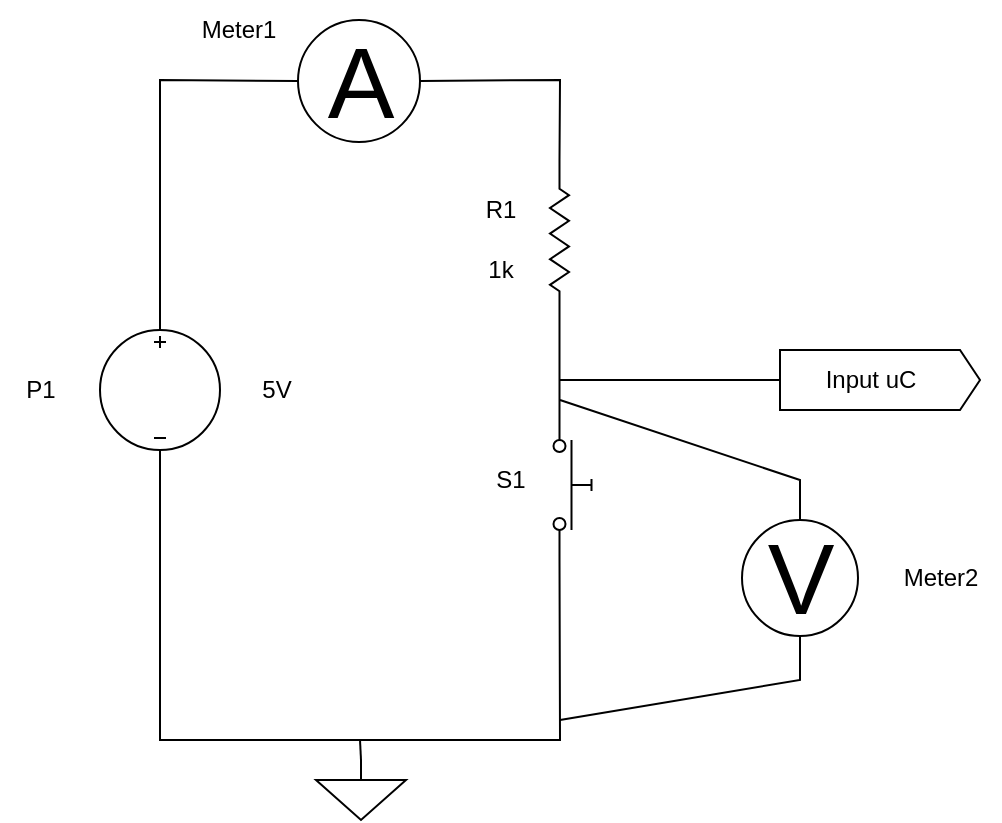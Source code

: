<mxfile version="20.8.16" type="device"><diagram name="Página-1" id="3-eEOpJhiq3-GOGiaumN"><mxGraphModel dx="1035" dy="626" grid="1" gridSize="10" guides="1" tooltips="1" connect="1" arrows="1" fold="1" page="1" pageScale="1" pageWidth="827" pageHeight="1169" math="0" shadow="0"><root><mxCell id="0"/><mxCell id="1" parent="0"/><mxCell id="NP1wsTV7qMddUzpKpG0j-4" value="" style="pointerEvents=1;verticalLabelPosition=bottom;shadow=0;dashed=0;align=center;html=1;verticalAlign=top;shape=mxgraph.electrical.signal_sources.source;aspect=fixed;points=[[0.5,0,0],[1,0.5,0],[0.5,1,0],[0,0.5,0]];elSignalType=dc3;" vertex="1" parent="1"><mxGeometry x="50" y="325" width="60" height="60" as="geometry"/></mxCell><mxCell id="NP1wsTV7qMddUzpKpG0j-11" value="" style="pointerEvents=1;verticalLabelPosition=bottom;shadow=0;dashed=0;align=center;html=1;verticalAlign=top;shape=mxgraph.electrical.signal_sources.signal_ground;" vertex="1" parent="1"><mxGeometry x="158" y="540" width="45" height="30" as="geometry"/></mxCell><mxCell id="NP1wsTV7qMddUzpKpG0j-37" value="R1" style="text;html=1;align=center;verticalAlign=middle;resizable=0;points=[];autosize=1;strokeColor=none;fillColor=none;" vertex="1" parent="1"><mxGeometry x="230" y="250" width="40" height="30" as="geometry"/></mxCell><mxCell id="NP1wsTV7qMddUzpKpG0j-42" value="1k" style="text;html=1;align=center;verticalAlign=middle;resizable=0;points=[];autosize=1;strokeColor=none;fillColor=none;" vertex="1" parent="1"><mxGeometry x="230" y="280" width="40" height="30" as="geometry"/></mxCell><mxCell id="NP1wsTV7qMddUzpKpG0j-46" value="Meter2" style="text;html=1;align=center;verticalAlign=middle;resizable=0;points=[];autosize=1;strokeColor=none;fillColor=none;" vertex="1" parent="1"><mxGeometry x="440" y="434" width="60" height="30" as="geometry"/></mxCell><mxCell id="NP1wsTV7qMddUzpKpG0j-48" value="P1" style="text;html=1;align=center;verticalAlign=middle;resizable=0;points=[];autosize=1;strokeColor=none;fillColor=none;" vertex="1" parent="1"><mxGeometry y="340" width="40" height="30" as="geometry"/></mxCell><mxCell id="NP1wsTV7qMddUzpKpG0j-50" value="A" style="verticalLabelPosition=middle;shadow=0;dashed=0;align=center;html=1;verticalAlign=middle;strokeWidth=1;shape=ellipse;aspect=fixed;fontSize=50;strokeColor=#000000;direction=south;" vertex="1" parent="1"><mxGeometry x="149" y="170" width="61" height="61" as="geometry"/></mxCell><mxCell id="NP1wsTV7qMddUzpKpG0j-53" value="V" style="verticalLabelPosition=middle;shadow=0;dashed=0;align=center;html=1;verticalAlign=middle;strokeWidth=1;shape=ellipse;aspect=fixed;fontSize=50;strokeColor=#000000;" vertex="1" parent="1"><mxGeometry x="371" y="420" width="58" height="58" as="geometry"/></mxCell><mxCell id="NP1wsTV7qMddUzpKpG0j-58" value="" style="endArrow=none;html=1;rounded=0;exitX=0.5;exitY=1;exitDx=0;exitDy=0;exitPerimeter=0;entryX=1;entryY=0.8;entryDx=0;entryDy=0;" edge="1" parent="1" source="NP1wsTV7qMddUzpKpG0j-4" target="NP1wsTV7qMddUzpKpG0j-99"><mxGeometry width="50" height="50" relative="1" as="geometry"><mxPoint x="100" y="560" as="sourcePoint"/><mxPoint x="400" y="480" as="targetPoint"/><Array as="points"><mxPoint x="80" y="530"/><mxPoint x="280" y="530"/></Array></mxGeometry></mxCell><mxCell id="NP1wsTV7qMddUzpKpG0j-68" value="Meter1" style="text;html=1;align=center;verticalAlign=middle;resizable=0;points=[];autosize=1;strokeColor=none;fillColor=none;" vertex="1" parent="1"><mxGeometry x="89" y="160" width="60" height="30" as="geometry"/></mxCell><mxCell id="NP1wsTV7qMddUzpKpG0j-70" value="5V" style="text;html=1;align=center;verticalAlign=middle;resizable=0;points=[];autosize=1;strokeColor=none;fillColor=none;" vertex="1" parent="1"><mxGeometry x="118" y="340" width="40" height="30" as="geometry"/></mxCell><mxCell id="NP1wsTV7qMddUzpKpG0j-75" value="" style="pointerEvents=1;verticalLabelPosition=bottom;shadow=0;dashed=0;align=center;html=1;verticalAlign=top;shape=mxgraph.electrical.resistors.resistor_2;strokeColor=#000000;direction=south;" vertex="1" parent="1"><mxGeometry x="275" y="240" width="9.5" height="80" as="geometry"/></mxCell><mxCell id="NP1wsTV7qMddUzpKpG0j-84" value="" style="endArrow=none;html=1;rounded=0;entryX=1;entryY=0.5;entryDx=0;entryDy=0;entryPerimeter=0;exitX=0;exitY=0.8;exitDx=0;exitDy=0;" edge="1" parent="1" source="NP1wsTV7qMddUzpKpG0j-99" target="NP1wsTV7qMddUzpKpG0j-75"><mxGeometry width="50" height="50" relative="1" as="geometry"><mxPoint x="260" y="360" as="sourcePoint"/><mxPoint x="370" y="360" as="targetPoint"/></mxGeometry></mxCell><mxCell id="NP1wsTV7qMddUzpKpG0j-89" value="" style="endArrow=none;html=1;rounded=0;entryX=0.5;entryY=0;entryDx=0;entryDy=0;" edge="1" parent="1" target="NP1wsTV7qMddUzpKpG0j-53"><mxGeometry width="50" height="50" relative="1" as="geometry"><mxPoint x="280" y="360" as="sourcePoint"/><mxPoint x="701" y="420" as="targetPoint"/><Array as="points"><mxPoint x="400" y="400"/></Array></mxGeometry></mxCell><mxCell id="NP1wsTV7qMddUzpKpG0j-91" value="" style="endArrow=none;html=1;rounded=0;entryX=0.5;entryY=1;entryDx=0;entryDy=0;" edge="1" parent="1" target="NP1wsTV7qMddUzpKpG0j-53"><mxGeometry width="50" height="50" relative="1" as="geometry"><mxPoint x="280" y="520" as="sourcePoint"/><mxPoint x="490" y="480" as="targetPoint"/><Array as="points"><mxPoint x="400" y="500"/></Array></mxGeometry></mxCell><mxCell id="NP1wsTV7qMddUzpKpG0j-92" value="S1" style="text;html=1;align=center;verticalAlign=middle;resizable=0;points=[];autosize=1;strokeColor=none;fillColor=none;" vertex="1" parent="1"><mxGeometry x="235" y="385" width="40" height="30" as="geometry"/></mxCell><mxCell id="NP1wsTV7qMddUzpKpG0j-99" value="" style="shape=mxgraph.electrical.electro-mechanical.pushbutton;aspect=fixed;elSwitchState=off;strokeColor=#000000;direction=south;" vertex="1" parent="1"><mxGeometry x="275.75" y="365" width="20" height="75" as="geometry"/></mxCell><mxCell id="NP1wsTV7qMddUzpKpG0j-101" value="" style="endArrow=none;html=1;rounded=0;exitX=0.5;exitY=0;exitDx=0;exitDy=0;exitPerimeter=0;entryX=0.5;entryY=1;entryDx=0;entryDy=0;" edge="1" parent="1" source="NP1wsTV7qMddUzpKpG0j-4" target="NP1wsTV7qMddUzpKpG0j-50"><mxGeometry width="50" height="50" relative="1" as="geometry"><mxPoint x="70" y="240" as="sourcePoint"/><mxPoint x="120" y="190" as="targetPoint"/><Array as="points"><mxPoint x="80" y="200"/></Array></mxGeometry></mxCell><mxCell id="NP1wsTV7qMddUzpKpG0j-102" value="" style="endArrow=none;html=1;rounded=0;exitX=0.5;exitY=0;exitDx=0;exitDy=0;entryX=0;entryY=0.5;entryDx=0;entryDy=0;entryPerimeter=0;" edge="1" parent="1" source="NP1wsTV7qMddUzpKpG0j-50" target="NP1wsTV7qMddUzpKpG0j-75"><mxGeometry width="50" height="50" relative="1" as="geometry"><mxPoint x="310" y="230" as="sourcePoint"/><mxPoint x="360" y="180" as="targetPoint"/><Array as="points"><mxPoint x="280" y="200"/></Array></mxGeometry></mxCell><mxCell id="NP1wsTV7qMddUzpKpG0j-103" value="" style="endArrow=none;html=1;rounded=0;exitX=0.5;exitY=0;exitDx=0;exitDy=0;exitPerimeter=0;" edge="1" parent="1" source="NP1wsTV7qMddUzpKpG0j-11"><mxGeometry width="50" height="50" relative="1" as="geometry"><mxPoint x="330" y="480" as="sourcePoint"/><mxPoint x="180" y="530" as="targetPoint"/></mxGeometry></mxCell><mxCell id="NP1wsTV7qMddUzpKpG0j-106" value="" style="group" vertex="1" connectable="0" parent="1"><mxGeometry x="390" y="335" width="100" height="30" as="geometry"/></mxCell><mxCell id="NP1wsTV7qMddUzpKpG0j-104" value="" style="shape=mxgraph.arrows2.arrow;verticalLabelPosition=bottom;shadow=0;dashed=0;align=center;html=1;verticalAlign=top;strokeWidth=1;dy=0;dx=10;notch=0;strokeColor=#000000;" vertex="1" parent="NP1wsTV7qMddUzpKpG0j-106"><mxGeometry width="100" height="30" as="geometry"/></mxCell><mxCell id="NP1wsTV7qMddUzpKpG0j-105" value="Input uC" style="text;html=1;align=center;verticalAlign=middle;resizable=0;points=[];autosize=1;strokeColor=none;fillColor=none;" vertex="1" parent="NP1wsTV7qMddUzpKpG0j-106"><mxGeometry x="10" width="70" height="30" as="geometry"/></mxCell><mxCell id="NP1wsTV7qMddUzpKpG0j-107" value="" style="endArrow=none;html=1;rounded=0;entryX=0;entryY=0.5;entryDx=0;entryDy=0;entryPerimeter=0;" edge="1" parent="1" target="NP1wsTV7qMddUzpKpG0j-104"><mxGeometry width="50" height="50" relative="1" as="geometry"><mxPoint x="280" y="350" as="sourcePoint"/><mxPoint x="370" y="360" as="targetPoint"/></mxGeometry></mxCell></root></mxGraphModel></diagram></mxfile>